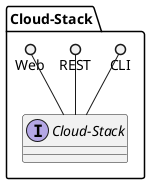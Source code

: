 @startuml

package "Cloud-Stack" {
    interface "Cloud-Stack" {

    }
    CLI ()-- "Cloud-Stack"
    REST ()-- "Cloud-Stack"
    Web ()-- "Cloud-Stack"

}


@enduml
